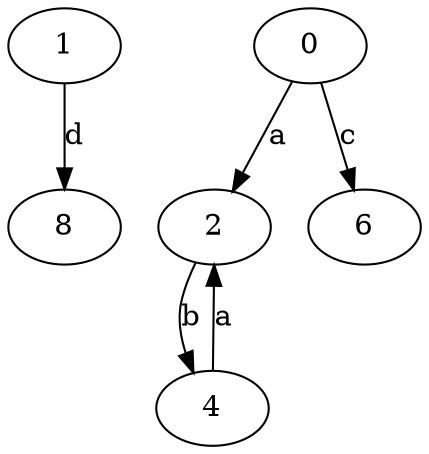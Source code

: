 strict digraph  {
1;
2;
4;
0;
6;
8;
1 -> 8  [label=d];
2 -> 4  [label=b];
4 -> 2  [label=a];
0 -> 2  [label=a];
0 -> 6  [label=c];
}
